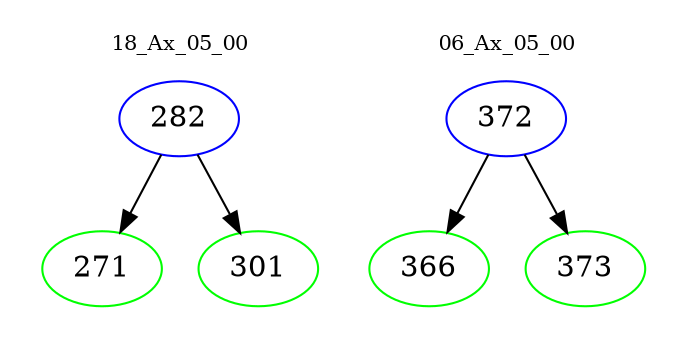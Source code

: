 digraph{
subgraph cluster_0 {
color = white
label = "18_Ax_05_00";
fontsize=10;
T0_282 [label="282", color="blue"]
T0_282 -> T0_271 [color="black"]
T0_271 [label="271", color="green"]
T0_282 -> T0_301 [color="black"]
T0_301 [label="301", color="green"]
}
subgraph cluster_1 {
color = white
label = "06_Ax_05_00";
fontsize=10;
T1_372 [label="372", color="blue"]
T1_372 -> T1_366 [color="black"]
T1_366 [label="366", color="green"]
T1_372 -> T1_373 [color="black"]
T1_373 [label="373", color="green"]
}
}
